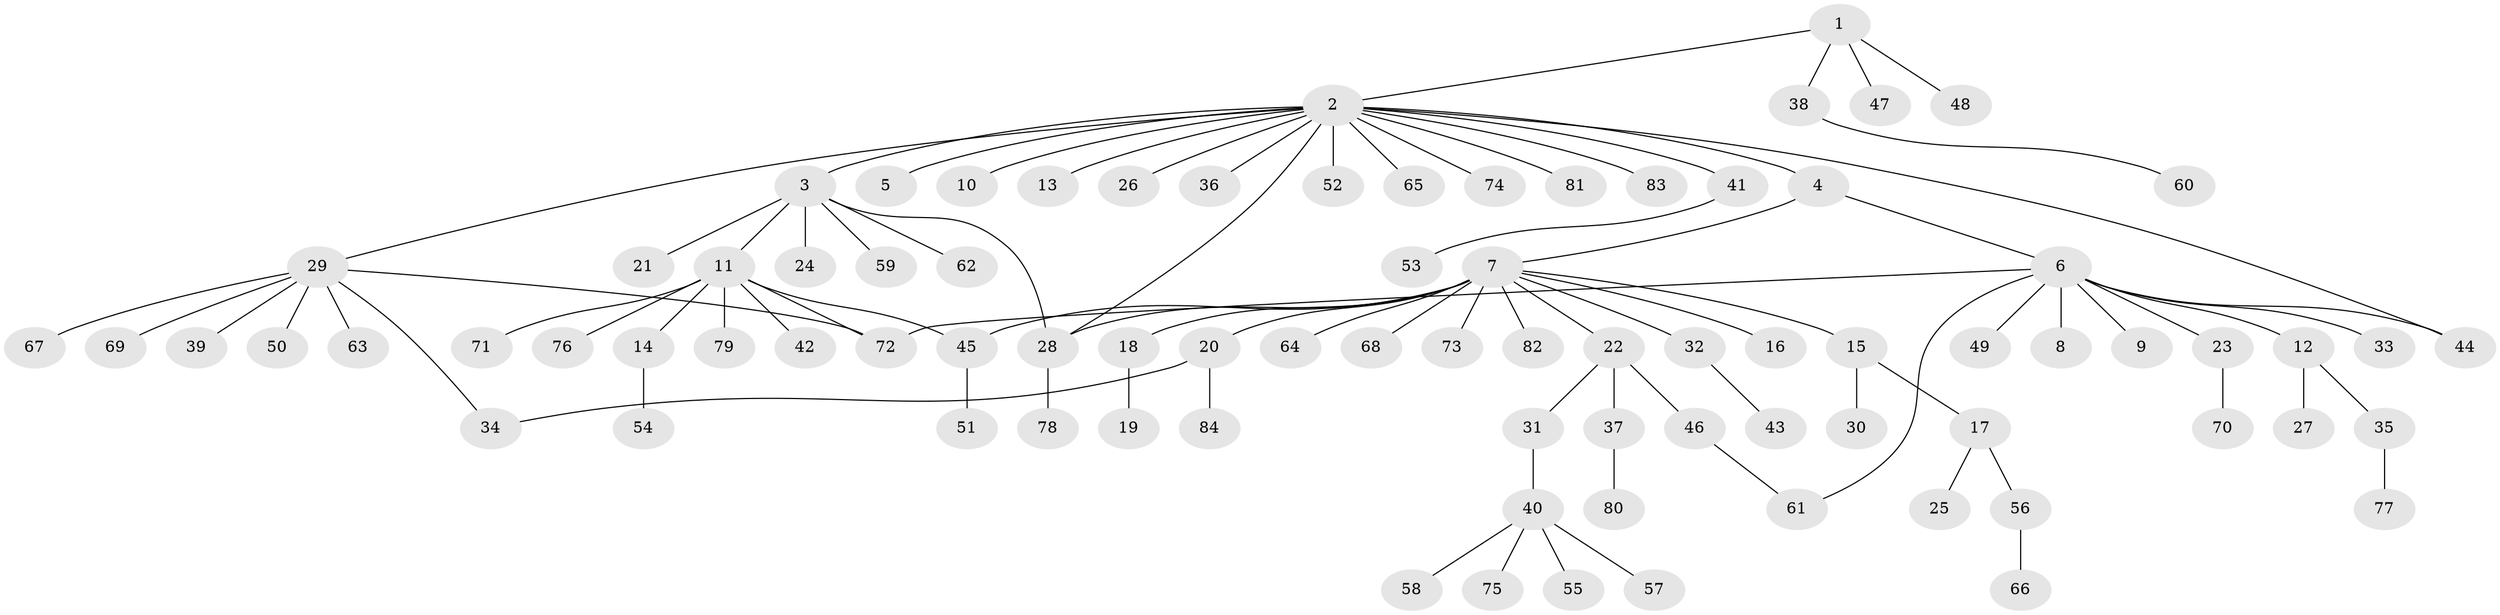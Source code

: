// Generated by graph-tools (version 1.1) at 2025/49/03/09/25 03:49:59]
// undirected, 84 vertices, 91 edges
graph export_dot {
graph [start="1"]
  node [color=gray90,style=filled];
  1;
  2;
  3;
  4;
  5;
  6;
  7;
  8;
  9;
  10;
  11;
  12;
  13;
  14;
  15;
  16;
  17;
  18;
  19;
  20;
  21;
  22;
  23;
  24;
  25;
  26;
  27;
  28;
  29;
  30;
  31;
  32;
  33;
  34;
  35;
  36;
  37;
  38;
  39;
  40;
  41;
  42;
  43;
  44;
  45;
  46;
  47;
  48;
  49;
  50;
  51;
  52;
  53;
  54;
  55;
  56;
  57;
  58;
  59;
  60;
  61;
  62;
  63;
  64;
  65;
  66;
  67;
  68;
  69;
  70;
  71;
  72;
  73;
  74;
  75;
  76;
  77;
  78;
  79;
  80;
  81;
  82;
  83;
  84;
  1 -- 2;
  1 -- 38;
  1 -- 47;
  1 -- 48;
  2 -- 3;
  2 -- 4;
  2 -- 5;
  2 -- 10;
  2 -- 13;
  2 -- 26;
  2 -- 28;
  2 -- 29;
  2 -- 36;
  2 -- 41;
  2 -- 44;
  2 -- 52;
  2 -- 65;
  2 -- 74;
  2 -- 81;
  2 -- 83;
  3 -- 11;
  3 -- 21;
  3 -- 24;
  3 -- 28;
  3 -- 59;
  3 -- 62;
  4 -- 6;
  4 -- 7;
  6 -- 8;
  6 -- 9;
  6 -- 12;
  6 -- 23;
  6 -- 33;
  6 -- 44;
  6 -- 49;
  6 -- 61;
  6 -- 72;
  7 -- 15;
  7 -- 16;
  7 -- 18;
  7 -- 20;
  7 -- 22;
  7 -- 28;
  7 -- 32;
  7 -- 45;
  7 -- 64;
  7 -- 68;
  7 -- 73;
  7 -- 82;
  11 -- 14;
  11 -- 42;
  11 -- 45;
  11 -- 71;
  11 -- 72;
  11 -- 76;
  11 -- 79;
  12 -- 27;
  12 -- 35;
  14 -- 54;
  15 -- 17;
  15 -- 30;
  17 -- 25;
  17 -- 56;
  18 -- 19;
  20 -- 34;
  20 -- 84;
  22 -- 31;
  22 -- 37;
  22 -- 46;
  23 -- 70;
  28 -- 78;
  29 -- 34;
  29 -- 39;
  29 -- 50;
  29 -- 63;
  29 -- 67;
  29 -- 69;
  29 -- 72;
  31 -- 40;
  32 -- 43;
  35 -- 77;
  37 -- 80;
  38 -- 60;
  40 -- 55;
  40 -- 57;
  40 -- 58;
  40 -- 75;
  41 -- 53;
  45 -- 51;
  46 -- 61;
  56 -- 66;
}
